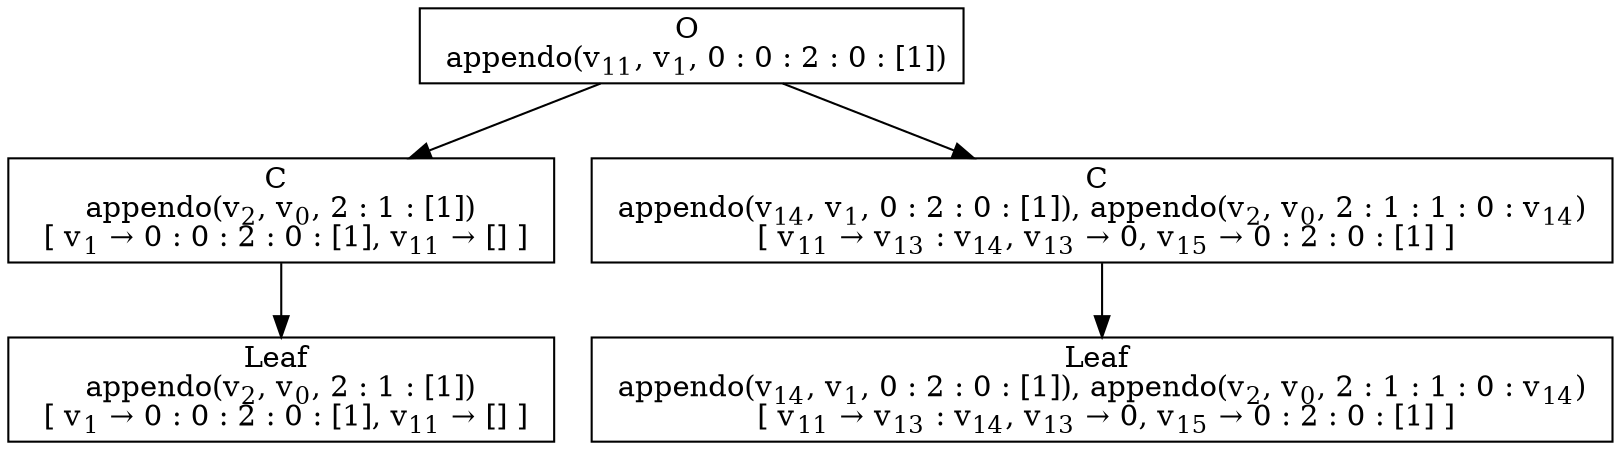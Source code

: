 digraph {
    graph [rankdir=TB
          ,bgcolor=transparent];
    node [shape=box
         ,fillcolor=white
         ,style=filled];
    0 [label=<O <BR/> appendo(v<SUB>11</SUB>, v<SUB>1</SUB>, 0 : 0 : 2 : 0 : [1])>];
    1 [label=<C <BR/> appendo(v<SUB>2</SUB>, v<SUB>0</SUB>, 2 : 1 : [1]) <BR/>  [ v<SUB>1</SUB> &rarr; 0 : 0 : 2 : 0 : [1], v<SUB>11</SUB> &rarr; [] ] >];
    2 [label=<C <BR/> appendo(v<SUB>14</SUB>, v<SUB>1</SUB>, 0 : 2 : 0 : [1]), appendo(v<SUB>2</SUB>, v<SUB>0</SUB>, 2 : 1 : 1 : 0 : v<SUB>14</SUB>) <BR/>  [ v<SUB>11</SUB> &rarr; v<SUB>13</SUB> : v<SUB>14</SUB>, v<SUB>13</SUB> &rarr; 0, v<SUB>15</SUB> &rarr; 0 : 2 : 0 : [1] ] >];
    3 [label=<Leaf <BR/> appendo(v<SUB>2</SUB>, v<SUB>0</SUB>, 2 : 1 : [1]) <BR/>  [ v<SUB>1</SUB> &rarr; 0 : 0 : 2 : 0 : [1], v<SUB>11</SUB> &rarr; [] ] >];
    4 [label=<Leaf <BR/> appendo(v<SUB>14</SUB>, v<SUB>1</SUB>, 0 : 2 : 0 : [1]), appendo(v<SUB>2</SUB>, v<SUB>0</SUB>, 2 : 1 : 1 : 0 : v<SUB>14</SUB>) <BR/>  [ v<SUB>11</SUB> &rarr; v<SUB>13</SUB> : v<SUB>14</SUB>, v<SUB>13</SUB> &rarr; 0, v<SUB>15</SUB> &rarr; 0 : 2 : 0 : [1] ] >];
    0 -> 1 [label=""];
    0 -> 2 [label=""];
    1 -> 3 [label=""];
    2 -> 4 [label=""];
}